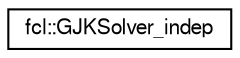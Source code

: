 digraph "Graphical Class Hierarchy"
{
  edge [fontname="FreeSans",fontsize="10",labelfontname="FreeSans",labelfontsize="10"];
  node [fontname="FreeSans",fontsize="10",shape=record];
  rankdir="LR";
  Node1 [label="fcl::GJKSolver_indep",height=0.2,width=0.4,color="black", fillcolor="white", style="filled",URL="$a00062.html",tooltip="collision and distance solver based on GJK algorithm implemented in fcl (rewritten the code from the ..."];
}
